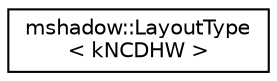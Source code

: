 digraph "Graphical Class Hierarchy"
{
 // LATEX_PDF_SIZE
  edge [fontname="Helvetica",fontsize="10",labelfontname="Helvetica",labelfontsize="10"];
  node [fontname="Helvetica",fontsize="10",shape=record];
  rankdir="LR";
  Node0 [label="mshadow::LayoutType\l\< kNCDHW \>",height=0.2,width=0.4,color="black", fillcolor="white", style="filled",URL="$structmshadow_1_1LayoutType_3_01kNCDHW_01_4.html",tooltip=" "];
}
